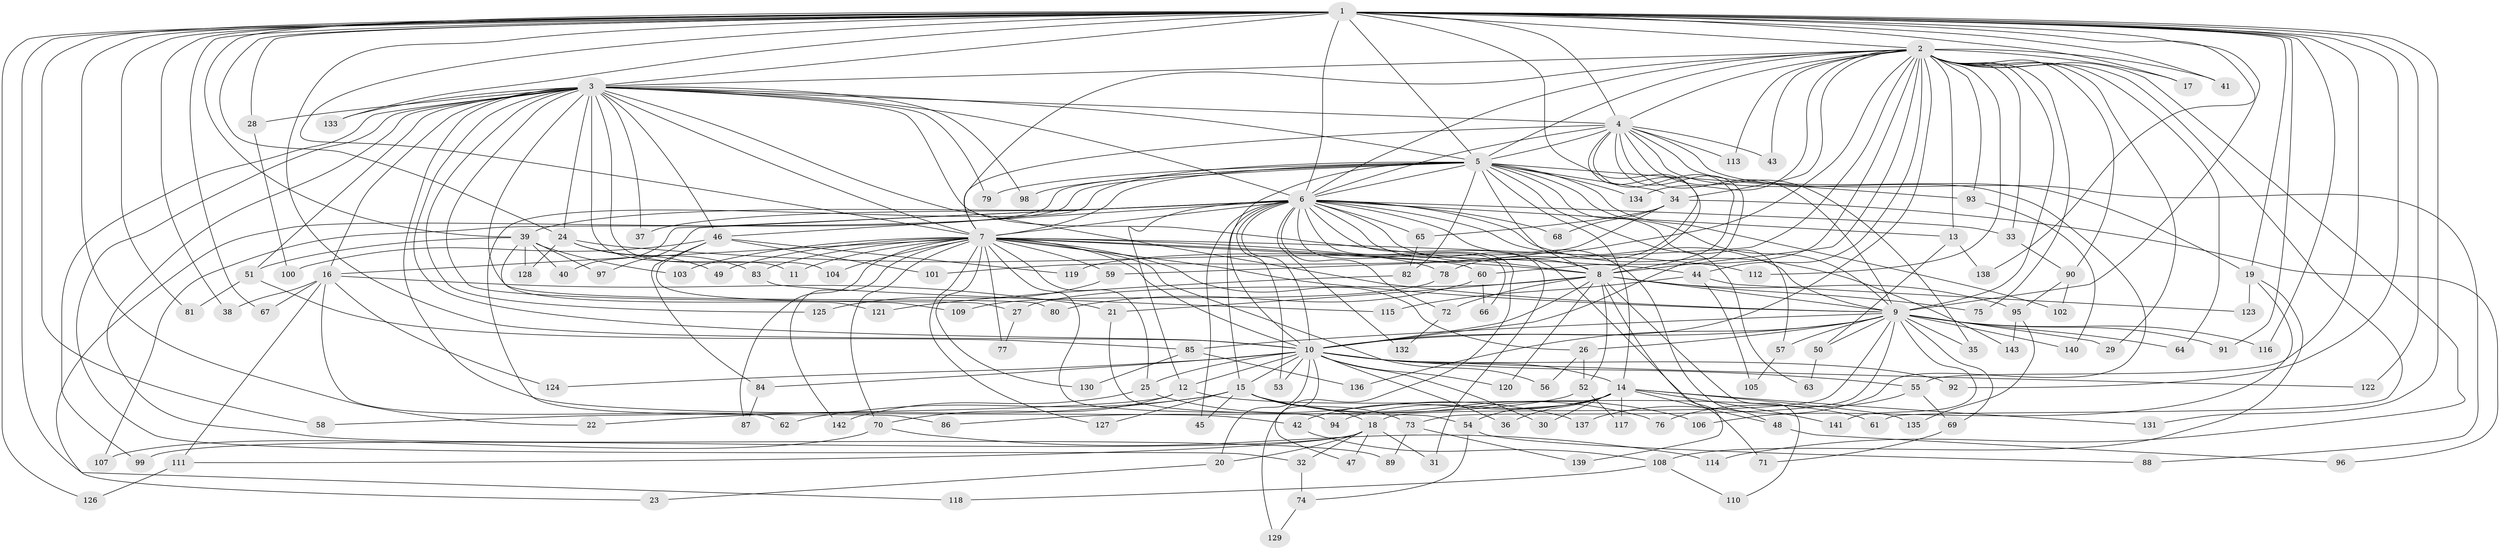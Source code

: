 // Generated by graph-tools (version 1.1) at 2025/14/03/09/25 04:14:08]
// undirected, 143 vertices, 311 edges
graph export_dot {
graph [start="1"]
  node [color=gray90,style=filled];
  1;
  2;
  3;
  4;
  5;
  6;
  7;
  8;
  9;
  10;
  11;
  12;
  13;
  14;
  15;
  16;
  17;
  18;
  19;
  20;
  21;
  22;
  23;
  24;
  25;
  26;
  27;
  28;
  29;
  30;
  31;
  32;
  33;
  34;
  35;
  36;
  37;
  38;
  39;
  40;
  41;
  42;
  43;
  44;
  45;
  46;
  47;
  48;
  49;
  50;
  51;
  52;
  53;
  54;
  55;
  56;
  57;
  58;
  59;
  60;
  61;
  62;
  63;
  64;
  65;
  66;
  67;
  68;
  69;
  70;
  71;
  72;
  73;
  74;
  75;
  76;
  77;
  78;
  79;
  80;
  81;
  82;
  83;
  84;
  85;
  86;
  87;
  88;
  89;
  90;
  91;
  92;
  93;
  94;
  95;
  96;
  97;
  98;
  99;
  100;
  101;
  102;
  103;
  104;
  105;
  106;
  107;
  108;
  109;
  110;
  111;
  112;
  113;
  114;
  115;
  116;
  117;
  118;
  119;
  120;
  121;
  122;
  123;
  124;
  125;
  126;
  127;
  128;
  129;
  130;
  131;
  132;
  133;
  134;
  135;
  136;
  137;
  138;
  139;
  140;
  141;
  142;
  143;
  1 -- 2;
  1 -- 3;
  1 -- 4;
  1 -- 5;
  1 -- 6;
  1 -- 7;
  1 -- 8;
  1 -- 9;
  1 -- 10;
  1 -- 17;
  1 -- 19;
  1 -- 22;
  1 -- 24;
  1 -- 28;
  1 -- 38;
  1 -- 39;
  1 -- 41;
  1 -- 55;
  1 -- 58;
  1 -- 67;
  1 -- 81;
  1 -- 91;
  1 -- 92;
  1 -- 116;
  1 -- 118;
  1 -- 122;
  1 -- 126;
  1 -- 131;
  1 -- 133;
  1 -- 138;
  2 -- 3;
  2 -- 4;
  2 -- 5;
  2 -- 6;
  2 -- 7;
  2 -- 8;
  2 -- 9;
  2 -- 10;
  2 -- 13;
  2 -- 17;
  2 -- 29;
  2 -- 33;
  2 -- 34;
  2 -- 41;
  2 -- 43;
  2 -- 44;
  2 -- 59;
  2 -- 60;
  2 -- 61;
  2 -- 64;
  2 -- 75;
  2 -- 90;
  2 -- 93;
  2 -- 112;
  2 -- 113;
  2 -- 114;
  2 -- 119;
  2 -- 134;
  3 -- 4;
  3 -- 5;
  3 -- 6;
  3 -- 7;
  3 -- 8;
  3 -- 9;
  3 -- 10;
  3 -- 11;
  3 -- 16;
  3 -- 24;
  3 -- 27;
  3 -- 28;
  3 -- 32;
  3 -- 37;
  3 -- 42;
  3 -- 46;
  3 -- 51;
  3 -- 79;
  3 -- 80;
  3 -- 89;
  3 -- 98;
  3 -- 99;
  3 -- 104;
  3 -- 125;
  3 -- 133;
  4 -- 5;
  4 -- 6;
  4 -- 7;
  4 -- 8;
  4 -- 9;
  4 -- 10;
  4 -- 19;
  4 -- 35;
  4 -- 43;
  4 -- 78;
  4 -- 88;
  4 -- 113;
  4 -- 137;
  5 -- 6;
  5 -- 7;
  5 -- 8;
  5 -- 9;
  5 -- 10;
  5 -- 14;
  5 -- 23;
  5 -- 34;
  5 -- 57;
  5 -- 63;
  5 -- 79;
  5 -- 82;
  5 -- 86;
  5 -- 93;
  5 -- 98;
  5 -- 102;
  5 -- 107;
  5 -- 134;
  6 -- 7;
  6 -- 8;
  6 -- 9;
  6 -- 10;
  6 -- 12;
  6 -- 13;
  6 -- 15;
  6 -- 31;
  6 -- 33;
  6 -- 37;
  6 -- 39;
  6 -- 40;
  6 -- 45;
  6 -- 46;
  6 -- 48;
  6 -- 53;
  6 -- 65;
  6 -- 66;
  6 -- 68;
  6 -- 71;
  6 -- 72;
  6 -- 97;
  6 -- 129;
  6 -- 132;
  6 -- 143;
  7 -- 8;
  7 -- 9;
  7 -- 10;
  7 -- 11;
  7 -- 16;
  7 -- 25;
  7 -- 26;
  7 -- 49;
  7 -- 56;
  7 -- 59;
  7 -- 60;
  7 -- 70;
  7 -- 77;
  7 -- 78;
  7 -- 83;
  7 -- 87;
  7 -- 94;
  7 -- 103;
  7 -- 104;
  7 -- 112;
  7 -- 127;
  7 -- 130;
  7 -- 142;
  8 -- 9;
  8 -- 10;
  8 -- 21;
  8 -- 27;
  8 -- 52;
  8 -- 72;
  8 -- 75;
  8 -- 95;
  8 -- 110;
  8 -- 120;
  8 -- 139;
  9 -- 10;
  9 -- 18;
  9 -- 26;
  9 -- 29;
  9 -- 35;
  9 -- 50;
  9 -- 57;
  9 -- 64;
  9 -- 69;
  9 -- 73;
  9 -- 85;
  9 -- 91;
  9 -- 116;
  9 -- 136;
  9 -- 140;
  9 -- 141;
  10 -- 12;
  10 -- 14;
  10 -- 15;
  10 -- 20;
  10 -- 25;
  10 -- 30;
  10 -- 36;
  10 -- 47;
  10 -- 53;
  10 -- 55;
  10 -- 84;
  10 -- 92;
  10 -- 120;
  10 -- 122;
  10 -- 124;
  12 -- 58;
  12 -- 61;
  12 -- 70;
  13 -- 50;
  13 -- 138;
  14 -- 30;
  14 -- 36;
  14 -- 42;
  14 -- 48;
  14 -- 54;
  14 -- 94;
  14 -- 117;
  14 -- 131;
  14 -- 135;
  14 -- 141;
  15 -- 18;
  15 -- 22;
  15 -- 45;
  15 -- 62;
  15 -- 73;
  15 -- 76;
  15 -- 106;
  15 -- 127;
  16 -- 21;
  16 -- 38;
  16 -- 62;
  16 -- 67;
  16 -- 111;
  16 -- 124;
  18 -- 20;
  18 -- 31;
  18 -- 32;
  18 -- 47;
  18 -- 99;
  18 -- 111;
  19 -- 106;
  19 -- 108;
  19 -- 123;
  20 -- 23;
  21 -- 54;
  24 -- 44;
  24 -- 49;
  24 -- 83;
  24 -- 128;
  25 -- 137;
  25 -- 142;
  26 -- 52;
  26 -- 56;
  27 -- 77;
  28 -- 100;
  32 -- 74;
  33 -- 90;
  34 -- 65;
  34 -- 68;
  34 -- 96;
  34 -- 101;
  39 -- 40;
  39 -- 51;
  39 -- 97;
  39 -- 103;
  39 -- 121;
  39 -- 128;
  42 -- 108;
  44 -- 105;
  44 -- 115;
  44 -- 123;
  46 -- 84;
  46 -- 100;
  46 -- 101;
  46 -- 109;
  46 -- 119;
  48 -- 96;
  50 -- 63;
  51 -- 81;
  51 -- 85;
  52 -- 86;
  52 -- 117;
  54 -- 74;
  54 -- 88;
  55 -- 69;
  55 -- 76;
  57 -- 105;
  59 -- 125;
  60 -- 66;
  60 -- 80;
  65 -- 82;
  69 -- 71;
  70 -- 107;
  70 -- 114;
  72 -- 132;
  73 -- 89;
  73 -- 139;
  74 -- 129;
  78 -- 109;
  82 -- 121;
  83 -- 115;
  84 -- 87;
  85 -- 130;
  85 -- 136;
  90 -- 95;
  90 -- 102;
  93 -- 140;
  95 -- 135;
  95 -- 143;
  108 -- 110;
  108 -- 118;
  111 -- 126;
}
